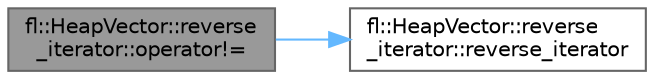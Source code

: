 digraph "fl::HeapVector::reverse_iterator::operator!="
{
 // INTERACTIVE_SVG=YES
 // LATEX_PDF_SIZE
  bgcolor="transparent";
  edge [fontname=Helvetica,fontsize=10,labelfontname=Helvetica,labelfontsize=10];
  node [fontname=Helvetica,fontsize=10,shape=box,height=0.2,width=0.4];
  rankdir="LR";
  Node1 [id="Node000001",label="fl::HeapVector::reverse\l_iterator::operator!=",height=0.2,width=0.4,color="gray40", fillcolor="grey60", style="filled", fontcolor="black",tooltip=" "];
  Node1 -> Node2 [id="edge1_Node000001_Node000002",color="steelblue1",style="solid",tooltip=" "];
  Node2 [id="Node000002",label="fl::HeapVector::reverse\l_iterator::reverse_iterator",height=0.2,width=0.4,color="grey40", fillcolor="white", style="filled",URL="$d1/d9e/structfl_1_1_heap_vector_1_1reverse__iterator_a018c1d0c146daf7c0acef3a99c310881.html#a018c1d0c146daf7c0acef3a99c310881",tooltip=" "];
}
